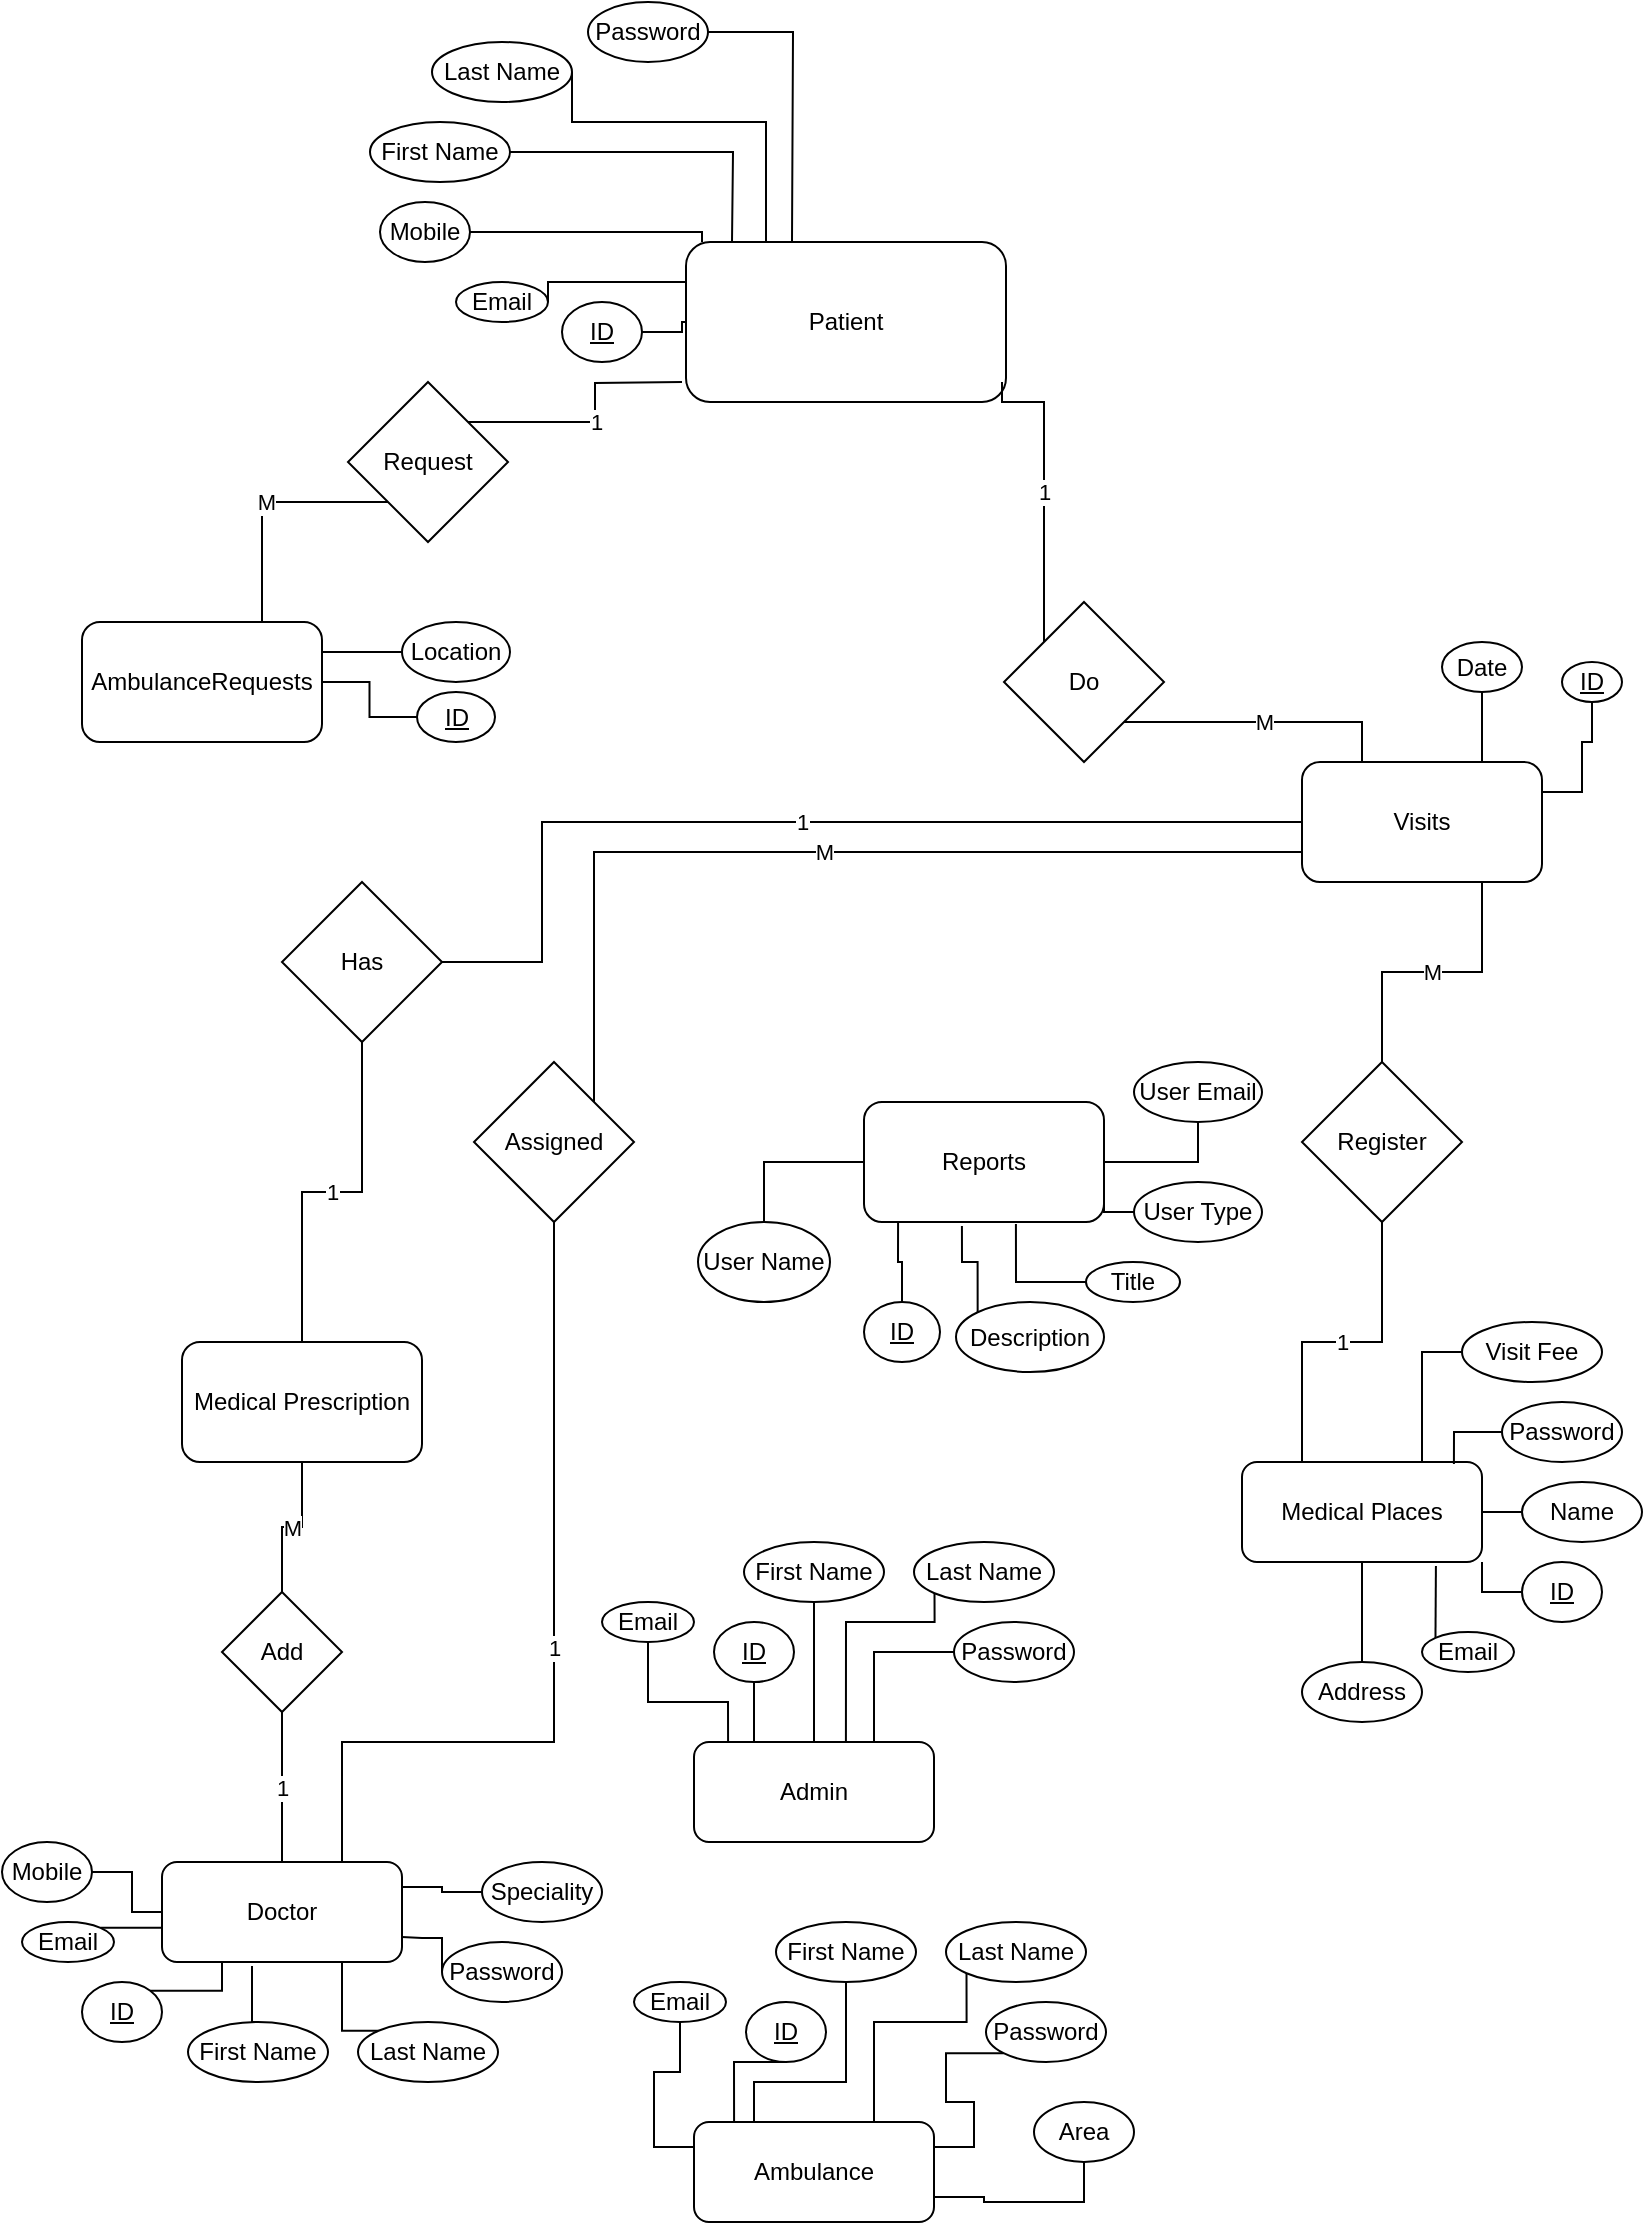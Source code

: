 <mxfile version="13.1.0" type="github">
  <diagram id="C5RBs43oDa-KdzZeNtuy" name="Page-1">
    <mxGraphModel dx="1422" dy="762" grid="1" gridSize="10" guides="1" tooltips="1" connect="1" arrows="1" fold="1" page="1" pageScale="1" pageWidth="827" pageHeight="1169" math="0" shadow="0">
      <root>
        <mxCell id="WIyWlLk6GJQsqaUBKTNV-0" />
        <mxCell id="WIyWlLk6GJQsqaUBKTNV-1" parent="WIyWlLk6GJQsqaUBKTNV-0" />
        <mxCell id="rDE03bKfrXjJBld4goaQ-0" value="Patient" style="rounded=1;whiteSpace=wrap;html=1;" parent="WIyWlLk6GJQsqaUBKTNV-1" vertex="1">
          <mxGeometry x="342" y="150" width="160" height="80" as="geometry" />
        </mxCell>
        <mxCell id="rDE03bKfrXjJBld4goaQ-1" value="Admin" style="rounded=1;whiteSpace=wrap;html=1;" parent="WIyWlLk6GJQsqaUBKTNV-1" vertex="1">
          <mxGeometry x="346" y="900" width="120" height="50" as="geometry" />
        </mxCell>
        <mxCell id="rDE03bKfrXjJBld4goaQ-2" value="Ambulance" style="rounded=1;whiteSpace=wrap;html=1;" parent="WIyWlLk6GJQsqaUBKTNV-1" vertex="1">
          <mxGeometry x="346" y="1090" width="120" height="50" as="geometry" />
        </mxCell>
        <mxCell id="rDE03bKfrXjJBld4goaQ-52" value="1" style="edgeStyle=orthogonalEdgeStyle;rounded=0;orthogonalLoop=1;jettySize=auto;html=1;exitX=0.5;exitY=0;exitDx=0;exitDy=0;entryX=0.5;entryY=1;entryDx=0;entryDy=0;endArrow=none;endFill=0;" parent="WIyWlLk6GJQsqaUBKTNV-1" source="rDE03bKfrXjJBld4goaQ-3" target="rDE03bKfrXjJBld4goaQ-51" edge="1">
          <mxGeometry relative="1" as="geometry" />
        </mxCell>
        <mxCell id="rDE03bKfrXjJBld4goaQ-3" value="Doctor" style="rounded=1;whiteSpace=wrap;html=1;" parent="WIyWlLk6GJQsqaUBKTNV-1" vertex="1">
          <mxGeometry x="80" y="960" width="120" height="50" as="geometry" />
        </mxCell>
        <mxCell id="rDE03bKfrXjJBld4goaQ-4" value="Medical Places" style="rounded=1;whiteSpace=wrap;html=1;" parent="WIyWlLk6GJQsqaUBKTNV-1" vertex="1">
          <mxGeometry x="620" y="760" width="120" height="50" as="geometry" />
        </mxCell>
        <mxCell id="rDE03bKfrXjJBld4goaQ-5" value="AmbulanceRequests" style="rounded=1;whiteSpace=wrap;html=1;" parent="WIyWlLk6GJQsqaUBKTNV-1" vertex="1">
          <mxGeometry x="40" y="340" width="120" height="60" as="geometry" />
        </mxCell>
        <mxCell id="rDE03bKfrXjJBld4goaQ-88" value="M" style="edgeStyle=orthogonalEdgeStyle;rounded=0;orthogonalLoop=1;jettySize=auto;html=1;exitX=0.25;exitY=0;exitDx=0;exitDy=0;entryX=1;entryY=1;entryDx=0;entryDy=0;endArrow=none;endFill=0;" parent="WIyWlLk6GJQsqaUBKTNV-1" source="rDE03bKfrXjJBld4goaQ-6" target="rDE03bKfrXjJBld4goaQ-87" edge="1">
          <mxGeometry relative="1" as="geometry" />
        </mxCell>
        <mxCell id="rDE03bKfrXjJBld4goaQ-6" value="Visits" style="rounded=1;whiteSpace=wrap;html=1;" parent="WIyWlLk6GJQsqaUBKTNV-1" vertex="1">
          <mxGeometry x="650" y="410" width="120" height="60" as="geometry" />
        </mxCell>
        <mxCell id="rDE03bKfrXjJBld4goaQ-7" value="Medical Prescription" style="rounded=1;whiteSpace=wrap;html=1;" parent="WIyWlLk6GJQsqaUBKTNV-1" vertex="1">
          <mxGeometry x="90" y="700" width="120" height="60" as="geometry" />
        </mxCell>
        <mxCell id="rDE03bKfrXjJBld4goaQ-9" style="edgeStyle=orthogonalEdgeStyle;rounded=0;orthogonalLoop=1;jettySize=auto;html=1;exitX=0.5;exitY=1;exitDx=0;exitDy=0;entryX=0.25;entryY=0;entryDx=0;entryDy=0;endArrow=none;endFill=0;" parent="WIyWlLk6GJQsqaUBKTNV-1" source="rDE03bKfrXjJBld4goaQ-8" target="rDE03bKfrXjJBld4goaQ-1" edge="1">
          <mxGeometry relative="1" as="geometry" />
        </mxCell>
        <mxCell id="rDE03bKfrXjJBld4goaQ-8" value="&lt;u&gt;ID&lt;/u&gt;" style="ellipse;whiteSpace=wrap;html=1;" parent="WIyWlLk6GJQsqaUBKTNV-1" vertex="1">
          <mxGeometry x="356" y="840" width="40" height="30" as="geometry" />
        </mxCell>
        <mxCell id="rDE03bKfrXjJBld4goaQ-11" style="edgeStyle=orthogonalEdgeStyle;rounded=0;orthogonalLoop=1;jettySize=auto;html=1;exitX=0.5;exitY=1;exitDx=0;exitDy=0;entryX=0.5;entryY=0;entryDx=0;entryDy=0;endArrow=none;endFill=0;" parent="WIyWlLk6GJQsqaUBKTNV-1" source="rDE03bKfrXjJBld4goaQ-10" target="rDE03bKfrXjJBld4goaQ-1" edge="1">
          <mxGeometry relative="1" as="geometry" />
        </mxCell>
        <mxCell id="rDE03bKfrXjJBld4goaQ-10" value="First Name" style="ellipse;whiteSpace=wrap;html=1;" parent="WIyWlLk6GJQsqaUBKTNV-1" vertex="1">
          <mxGeometry x="371" y="800" width="70" height="30" as="geometry" />
        </mxCell>
        <mxCell id="rDE03bKfrXjJBld4goaQ-14" value="" style="edgeStyle=orthogonalEdgeStyle;rounded=0;orthogonalLoop=1;jettySize=auto;html=1;entryX=0.633;entryY=0;entryDx=0;entryDy=0;entryPerimeter=0;exitX=0;exitY=1;exitDx=0;exitDy=0;endArrow=none;endFill=0;" parent="WIyWlLk6GJQsqaUBKTNV-1" source="rDE03bKfrXjJBld4goaQ-12" target="rDE03bKfrXjJBld4goaQ-1" edge="1">
          <mxGeometry relative="1" as="geometry">
            <mxPoint x="491" y="910" as="targetPoint" />
            <Array as="points">
              <mxPoint x="466" y="840" />
              <mxPoint x="422" y="840" />
            </Array>
          </mxGeometry>
        </mxCell>
        <mxCell id="rDE03bKfrXjJBld4goaQ-12" value="Last Name" style="ellipse;whiteSpace=wrap;html=1;" parent="WIyWlLk6GJQsqaUBKTNV-1" vertex="1">
          <mxGeometry x="456" y="800" width="70" height="30" as="geometry" />
        </mxCell>
        <mxCell id="rDE03bKfrXjJBld4goaQ-16" style="edgeStyle=orthogonalEdgeStyle;rounded=0;orthogonalLoop=1;jettySize=auto;html=1;entryX=0.142;entryY=0;entryDx=0;entryDy=0;entryPerimeter=0;endArrow=none;endFill=0;" parent="WIyWlLk6GJQsqaUBKTNV-1" source="rDE03bKfrXjJBld4goaQ-15" target="rDE03bKfrXjJBld4goaQ-1" edge="1">
          <mxGeometry relative="1" as="geometry">
            <Array as="points">
              <mxPoint x="323" y="880" />
              <mxPoint x="363" y="880" />
            </Array>
          </mxGeometry>
        </mxCell>
        <mxCell id="rDE03bKfrXjJBld4goaQ-15" value="Email" style="ellipse;whiteSpace=wrap;html=1;" parent="WIyWlLk6GJQsqaUBKTNV-1" vertex="1">
          <mxGeometry x="300" y="830" width="46" height="20" as="geometry" />
        </mxCell>
        <mxCell id="rDE03bKfrXjJBld4goaQ-18" style="edgeStyle=orthogonalEdgeStyle;rounded=0;orthogonalLoop=1;jettySize=auto;html=1;entryX=0.75;entryY=0;entryDx=0;entryDy=0;endArrow=none;endFill=0;" parent="WIyWlLk6GJQsqaUBKTNV-1" source="rDE03bKfrXjJBld4goaQ-17" target="rDE03bKfrXjJBld4goaQ-1" edge="1">
          <mxGeometry relative="1" as="geometry" />
        </mxCell>
        <mxCell id="rDE03bKfrXjJBld4goaQ-17" value="Password" style="ellipse;whiteSpace=wrap;html=1;" parent="WIyWlLk6GJQsqaUBKTNV-1" vertex="1">
          <mxGeometry x="476" y="840" width="60" height="30" as="geometry" />
        </mxCell>
        <mxCell id="rDE03bKfrXjJBld4goaQ-26" style="edgeStyle=orthogonalEdgeStyle;rounded=0;orthogonalLoop=1;jettySize=auto;html=1;exitX=0.5;exitY=1;exitDx=0;exitDy=0;entryX=0.167;entryY=0;entryDx=0;entryDy=0;entryPerimeter=0;endArrow=none;endFill=0;" parent="WIyWlLk6GJQsqaUBKTNV-1" source="rDE03bKfrXjJBld4goaQ-19" target="rDE03bKfrXjJBld4goaQ-2" edge="1">
          <mxGeometry relative="1" as="geometry" />
        </mxCell>
        <mxCell id="rDE03bKfrXjJBld4goaQ-19" value="&lt;u&gt;ID&lt;/u&gt;" style="ellipse;whiteSpace=wrap;html=1;" parent="WIyWlLk6GJQsqaUBKTNV-1" vertex="1">
          <mxGeometry x="372" y="1030" width="40" height="30" as="geometry" />
        </mxCell>
        <mxCell id="rDE03bKfrXjJBld4goaQ-27" style="edgeStyle=orthogonalEdgeStyle;rounded=0;orthogonalLoop=1;jettySize=auto;html=1;entryX=0.25;entryY=0;entryDx=0;entryDy=0;endArrow=none;endFill=0;" parent="WIyWlLk6GJQsqaUBKTNV-1" source="rDE03bKfrXjJBld4goaQ-20" target="rDE03bKfrXjJBld4goaQ-2" edge="1">
          <mxGeometry relative="1" as="geometry">
            <Array as="points">
              <mxPoint x="422" y="1070" />
              <mxPoint x="376" y="1070" />
            </Array>
          </mxGeometry>
        </mxCell>
        <mxCell id="rDE03bKfrXjJBld4goaQ-20" value="First Name" style="ellipse;whiteSpace=wrap;html=1;" parent="WIyWlLk6GJQsqaUBKTNV-1" vertex="1">
          <mxGeometry x="387" y="990" width="70" height="30" as="geometry" />
        </mxCell>
        <mxCell id="rDE03bKfrXjJBld4goaQ-28" style="edgeStyle=orthogonalEdgeStyle;rounded=0;orthogonalLoop=1;jettySize=auto;html=1;exitX=0;exitY=1;exitDx=0;exitDy=0;entryX=0.75;entryY=0;entryDx=0;entryDy=0;endArrow=none;endFill=0;" parent="WIyWlLk6GJQsqaUBKTNV-1" source="rDE03bKfrXjJBld4goaQ-21" target="rDE03bKfrXjJBld4goaQ-2" edge="1">
          <mxGeometry relative="1" as="geometry">
            <Array as="points">
              <mxPoint x="482" y="1040" />
              <mxPoint x="436" y="1040" />
            </Array>
          </mxGeometry>
        </mxCell>
        <mxCell id="rDE03bKfrXjJBld4goaQ-21" value="Last Name" style="ellipse;whiteSpace=wrap;html=1;" parent="WIyWlLk6GJQsqaUBKTNV-1" vertex="1">
          <mxGeometry x="472" y="990" width="70" height="30" as="geometry" />
        </mxCell>
        <mxCell id="rDE03bKfrXjJBld4goaQ-25" style="edgeStyle=orthogonalEdgeStyle;rounded=0;orthogonalLoop=1;jettySize=auto;html=1;exitX=0.5;exitY=1;exitDx=0;exitDy=0;entryX=0;entryY=0.25;entryDx=0;entryDy=0;endArrow=none;endFill=0;" parent="WIyWlLk6GJQsqaUBKTNV-1" source="rDE03bKfrXjJBld4goaQ-22" target="rDE03bKfrXjJBld4goaQ-2" edge="1">
          <mxGeometry relative="1" as="geometry" />
        </mxCell>
        <mxCell id="rDE03bKfrXjJBld4goaQ-22" value="Email" style="ellipse;whiteSpace=wrap;html=1;" parent="WIyWlLk6GJQsqaUBKTNV-1" vertex="1">
          <mxGeometry x="316" y="1020" width="46" height="20" as="geometry" />
        </mxCell>
        <mxCell id="rDE03bKfrXjJBld4goaQ-29" style="edgeStyle=orthogonalEdgeStyle;rounded=0;orthogonalLoop=1;jettySize=auto;html=1;exitX=0;exitY=1;exitDx=0;exitDy=0;entryX=1;entryY=0.25;entryDx=0;entryDy=0;endArrow=none;endFill=0;" parent="WIyWlLk6GJQsqaUBKTNV-1" source="rDE03bKfrXjJBld4goaQ-23" target="rDE03bKfrXjJBld4goaQ-2" edge="1">
          <mxGeometry relative="1" as="geometry" />
        </mxCell>
        <mxCell id="rDE03bKfrXjJBld4goaQ-23" value="Password" style="ellipse;whiteSpace=wrap;html=1;" parent="WIyWlLk6GJQsqaUBKTNV-1" vertex="1">
          <mxGeometry x="492" y="1030" width="60" height="30" as="geometry" />
        </mxCell>
        <mxCell id="rDE03bKfrXjJBld4goaQ-30" style="edgeStyle=orthogonalEdgeStyle;rounded=0;orthogonalLoop=1;jettySize=auto;html=1;exitX=0.5;exitY=1;exitDx=0;exitDy=0;entryX=1;entryY=0.75;entryDx=0;entryDy=0;endArrow=none;endFill=0;" parent="WIyWlLk6GJQsqaUBKTNV-1" source="rDE03bKfrXjJBld4goaQ-24" target="rDE03bKfrXjJBld4goaQ-2" edge="1">
          <mxGeometry relative="1" as="geometry" />
        </mxCell>
        <mxCell id="rDE03bKfrXjJBld4goaQ-24" value="Area" style="ellipse;whiteSpace=wrap;html=1;" parent="WIyWlLk6GJQsqaUBKTNV-1" vertex="1">
          <mxGeometry x="516" y="1080" width="50" height="30" as="geometry" />
        </mxCell>
        <mxCell id="rDE03bKfrXjJBld4goaQ-40" style="edgeStyle=orthogonalEdgeStyle;rounded=0;orthogonalLoop=1;jettySize=auto;html=1;exitX=0;exitY=0.5;exitDx=0;exitDy=0;entryX=1;entryY=1;entryDx=0;entryDy=0;endArrow=none;endFill=0;" parent="WIyWlLk6GJQsqaUBKTNV-1" source="rDE03bKfrXjJBld4goaQ-32" target="rDE03bKfrXjJBld4goaQ-4" edge="1">
          <mxGeometry relative="1" as="geometry" />
        </mxCell>
        <mxCell id="rDE03bKfrXjJBld4goaQ-32" value="&lt;u&gt;ID&lt;/u&gt;" style="ellipse;whiteSpace=wrap;html=1;" parent="WIyWlLk6GJQsqaUBKTNV-1" vertex="1">
          <mxGeometry x="760" y="810" width="40" height="30" as="geometry" />
        </mxCell>
        <mxCell id="rDE03bKfrXjJBld4goaQ-39" style="edgeStyle=orthogonalEdgeStyle;rounded=0;orthogonalLoop=1;jettySize=auto;html=1;exitX=0;exitY=0.5;exitDx=0;exitDy=0;entryX=1;entryY=0.5;entryDx=0;entryDy=0;endArrow=none;endFill=0;" parent="WIyWlLk6GJQsqaUBKTNV-1" source="rDE03bKfrXjJBld4goaQ-33" target="rDE03bKfrXjJBld4goaQ-4" edge="1">
          <mxGeometry relative="1" as="geometry" />
        </mxCell>
        <mxCell id="rDE03bKfrXjJBld4goaQ-33" value="Name" style="ellipse;whiteSpace=wrap;html=1;" parent="WIyWlLk6GJQsqaUBKTNV-1" vertex="1">
          <mxGeometry x="760" y="770" width="60" height="30" as="geometry" />
        </mxCell>
        <mxCell id="rDE03bKfrXjJBld4goaQ-37" style="edgeStyle=orthogonalEdgeStyle;rounded=0;orthogonalLoop=1;jettySize=auto;html=1;exitX=0;exitY=0.5;exitDx=0;exitDy=0;entryX=0.75;entryY=0;entryDx=0;entryDy=0;endArrow=none;endFill=0;" parent="WIyWlLk6GJQsqaUBKTNV-1" source="rDE03bKfrXjJBld4goaQ-34" target="rDE03bKfrXjJBld4goaQ-4" edge="1">
          <mxGeometry relative="1" as="geometry" />
        </mxCell>
        <mxCell id="rDE03bKfrXjJBld4goaQ-34" value="Visit Fee" style="ellipse;whiteSpace=wrap;html=1;" parent="WIyWlLk6GJQsqaUBKTNV-1" vertex="1">
          <mxGeometry x="730" y="690" width="70" height="30" as="geometry" />
        </mxCell>
        <mxCell id="rDE03bKfrXjJBld4goaQ-41" style="edgeStyle=orthogonalEdgeStyle;rounded=0;orthogonalLoop=1;jettySize=auto;html=1;exitX=0;exitY=0;exitDx=0;exitDy=0;entryX=0.808;entryY=1.04;entryDx=0;entryDy=0;entryPerimeter=0;endArrow=none;endFill=0;" parent="WIyWlLk6GJQsqaUBKTNV-1" source="rDE03bKfrXjJBld4goaQ-35" target="rDE03bKfrXjJBld4goaQ-4" edge="1">
          <mxGeometry relative="1" as="geometry" />
        </mxCell>
        <mxCell id="rDE03bKfrXjJBld4goaQ-35" value="Email" style="ellipse;whiteSpace=wrap;html=1;" parent="WIyWlLk6GJQsqaUBKTNV-1" vertex="1">
          <mxGeometry x="710" y="845" width="46" height="20" as="geometry" />
        </mxCell>
        <mxCell id="rDE03bKfrXjJBld4goaQ-38" style="edgeStyle=orthogonalEdgeStyle;rounded=0;orthogonalLoop=1;jettySize=auto;html=1;exitX=0;exitY=0.5;exitDx=0;exitDy=0;entryX=0.883;entryY=0.02;entryDx=0;entryDy=0;entryPerimeter=0;endArrow=none;endFill=0;" parent="WIyWlLk6GJQsqaUBKTNV-1" source="rDE03bKfrXjJBld4goaQ-36" target="rDE03bKfrXjJBld4goaQ-4" edge="1">
          <mxGeometry relative="1" as="geometry" />
        </mxCell>
        <mxCell id="rDE03bKfrXjJBld4goaQ-36" value="Password" style="ellipse;whiteSpace=wrap;html=1;" parent="WIyWlLk6GJQsqaUBKTNV-1" vertex="1">
          <mxGeometry x="750" y="730" width="60" height="30" as="geometry" />
        </mxCell>
        <mxCell id="rDE03bKfrXjJBld4goaQ-43" style="edgeStyle=orthogonalEdgeStyle;rounded=0;orthogonalLoop=1;jettySize=auto;html=1;exitX=0.5;exitY=0;exitDx=0;exitDy=0;entryX=0.5;entryY=1;entryDx=0;entryDy=0;endArrow=none;endFill=0;" parent="WIyWlLk6GJQsqaUBKTNV-1" source="rDE03bKfrXjJBld4goaQ-42" target="rDE03bKfrXjJBld4goaQ-4" edge="1">
          <mxGeometry relative="1" as="geometry" />
        </mxCell>
        <mxCell id="rDE03bKfrXjJBld4goaQ-42" value="Address" style="ellipse;whiteSpace=wrap;html=1;" parent="WIyWlLk6GJQsqaUBKTNV-1" vertex="1">
          <mxGeometry x="650" y="860" width="60" height="30" as="geometry" />
        </mxCell>
        <mxCell id="rDE03bKfrXjJBld4goaQ-44" value="Reports" style="rounded=1;whiteSpace=wrap;html=1;" parent="WIyWlLk6GJQsqaUBKTNV-1" vertex="1">
          <mxGeometry x="431" y="580" width="120" height="60" as="geometry" />
        </mxCell>
        <mxCell id="rDE03bKfrXjJBld4goaQ-47" style="edgeStyle=orthogonalEdgeStyle;rounded=0;orthogonalLoop=1;jettySize=auto;html=1;exitX=0.5;exitY=0;exitDx=0;exitDy=0;entryX=0.142;entryY=1;entryDx=0;entryDy=0;entryPerimeter=0;endArrow=none;endFill=0;" parent="WIyWlLk6GJQsqaUBKTNV-1" source="rDE03bKfrXjJBld4goaQ-45" target="rDE03bKfrXjJBld4goaQ-44" edge="1">
          <mxGeometry relative="1" as="geometry" />
        </mxCell>
        <mxCell id="rDE03bKfrXjJBld4goaQ-45" value="ID" style="ellipse;whiteSpace=wrap;html=1;fontStyle=4" parent="WIyWlLk6GJQsqaUBKTNV-1" vertex="1">
          <mxGeometry x="431" y="680" width="38" height="30" as="geometry" />
        </mxCell>
        <mxCell id="rDE03bKfrXjJBld4goaQ-48" style="edgeStyle=orthogonalEdgeStyle;rounded=0;orthogonalLoop=1;jettySize=auto;html=1;exitX=0;exitY=0;exitDx=0;exitDy=0;entryX=0.408;entryY=1.033;entryDx=0;entryDy=0;entryPerimeter=0;endArrow=none;endFill=0;" parent="WIyWlLk6GJQsqaUBKTNV-1" source="rDE03bKfrXjJBld4goaQ-46" target="rDE03bKfrXjJBld4goaQ-44" edge="1">
          <mxGeometry relative="1" as="geometry" />
        </mxCell>
        <mxCell id="rDE03bKfrXjJBld4goaQ-46" value="Description" style="ellipse;whiteSpace=wrap;html=1;" parent="WIyWlLk6GJQsqaUBKTNV-1" vertex="1">
          <mxGeometry x="477" y="680" width="74" height="35" as="geometry" />
        </mxCell>
        <mxCell id="rDE03bKfrXjJBld4goaQ-50" style="edgeStyle=orthogonalEdgeStyle;rounded=0;orthogonalLoop=1;jettySize=auto;html=1;exitX=0;exitY=0.5;exitDx=0;exitDy=0;entryX=0.633;entryY=1.017;entryDx=0;entryDy=0;entryPerimeter=0;endArrow=none;endFill=0;" parent="WIyWlLk6GJQsqaUBKTNV-1" source="rDE03bKfrXjJBld4goaQ-49" target="rDE03bKfrXjJBld4goaQ-44" edge="1">
          <mxGeometry relative="1" as="geometry" />
        </mxCell>
        <mxCell id="rDE03bKfrXjJBld4goaQ-49" value="Title" style="ellipse;whiteSpace=wrap;html=1;" parent="WIyWlLk6GJQsqaUBKTNV-1" vertex="1">
          <mxGeometry x="542" y="660" width="47" height="20" as="geometry" />
        </mxCell>
        <mxCell id="rDE03bKfrXjJBld4goaQ-53" value="M" style="edgeStyle=orthogonalEdgeStyle;rounded=0;orthogonalLoop=1;jettySize=auto;html=1;exitX=0.5;exitY=0;exitDx=0;exitDy=0;endArrow=none;endFill=0;" parent="WIyWlLk6GJQsqaUBKTNV-1" source="rDE03bKfrXjJBld4goaQ-51" target="rDE03bKfrXjJBld4goaQ-7" edge="1">
          <mxGeometry relative="1" as="geometry" />
        </mxCell>
        <mxCell id="rDE03bKfrXjJBld4goaQ-51" value="Add" style="rhombus;whiteSpace=wrap;html=1;" parent="WIyWlLk6GJQsqaUBKTNV-1" vertex="1">
          <mxGeometry x="110" y="825" width="60" height="60" as="geometry" />
        </mxCell>
        <mxCell id="rDE03bKfrXjJBld4goaQ-65" style="edgeStyle=orthogonalEdgeStyle;rounded=0;orthogonalLoop=1;jettySize=auto;html=1;exitX=1;exitY=0;exitDx=0;exitDy=0;entryX=0.25;entryY=1;entryDx=0;entryDy=0;endArrow=none;endFill=0;" parent="WIyWlLk6GJQsqaUBKTNV-1" source="rDE03bKfrXjJBld4goaQ-54" target="rDE03bKfrXjJBld4goaQ-3" edge="1">
          <mxGeometry relative="1" as="geometry" />
        </mxCell>
        <mxCell id="rDE03bKfrXjJBld4goaQ-54" value="&lt;u&gt;ID&lt;/u&gt;" style="ellipse;whiteSpace=wrap;html=1;" parent="WIyWlLk6GJQsqaUBKTNV-1" vertex="1">
          <mxGeometry x="40" y="1020" width="40" height="30" as="geometry" />
        </mxCell>
        <mxCell id="rDE03bKfrXjJBld4goaQ-61" style="edgeStyle=orthogonalEdgeStyle;rounded=0;orthogonalLoop=1;jettySize=auto;html=1;exitX=0.5;exitY=0;exitDx=0;exitDy=0;entryX=0.375;entryY=1.04;entryDx=0;entryDy=0;entryPerimeter=0;endArrow=none;endFill=0;" parent="WIyWlLk6GJQsqaUBKTNV-1" source="rDE03bKfrXjJBld4goaQ-55" target="rDE03bKfrXjJBld4goaQ-3" edge="1">
          <mxGeometry relative="1" as="geometry" />
        </mxCell>
        <mxCell id="rDE03bKfrXjJBld4goaQ-55" value="First Name" style="ellipse;whiteSpace=wrap;html=1;" parent="WIyWlLk6GJQsqaUBKTNV-1" vertex="1">
          <mxGeometry x="93" y="1040" width="70" height="30" as="geometry" />
        </mxCell>
        <mxCell id="rDE03bKfrXjJBld4goaQ-62" style="edgeStyle=orthogonalEdgeStyle;rounded=0;orthogonalLoop=1;jettySize=auto;html=1;exitX=0;exitY=0;exitDx=0;exitDy=0;entryX=0.75;entryY=1;entryDx=0;entryDy=0;endArrow=none;endFill=0;" parent="WIyWlLk6GJQsqaUBKTNV-1" source="rDE03bKfrXjJBld4goaQ-56" target="rDE03bKfrXjJBld4goaQ-3" edge="1">
          <mxGeometry relative="1" as="geometry" />
        </mxCell>
        <mxCell id="rDE03bKfrXjJBld4goaQ-56" value="Last Name" style="ellipse;whiteSpace=wrap;html=1;" parent="WIyWlLk6GJQsqaUBKTNV-1" vertex="1">
          <mxGeometry x="178" y="1040" width="70" height="30" as="geometry" />
        </mxCell>
        <mxCell id="rDE03bKfrXjJBld4goaQ-66" style="edgeStyle=orthogonalEdgeStyle;rounded=0;orthogonalLoop=1;jettySize=auto;html=1;exitX=1;exitY=0;exitDx=0;exitDy=0;entryX=0;entryY=0.75;entryDx=0;entryDy=0;endArrow=none;endFill=0;" parent="WIyWlLk6GJQsqaUBKTNV-1" source="rDE03bKfrXjJBld4goaQ-57" target="rDE03bKfrXjJBld4goaQ-3" edge="1">
          <mxGeometry relative="1" as="geometry" />
        </mxCell>
        <mxCell id="rDE03bKfrXjJBld4goaQ-57" value="Email" style="ellipse;whiteSpace=wrap;html=1;" parent="WIyWlLk6GJQsqaUBKTNV-1" vertex="1">
          <mxGeometry x="10" y="990" width="46" height="20" as="geometry" />
        </mxCell>
        <mxCell id="rDE03bKfrXjJBld4goaQ-63" style="edgeStyle=orthogonalEdgeStyle;rounded=0;orthogonalLoop=1;jettySize=auto;html=1;exitX=0;exitY=0.5;exitDx=0;exitDy=0;entryX=1;entryY=0.75;entryDx=0;entryDy=0;endArrow=none;endFill=0;" parent="WIyWlLk6GJQsqaUBKTNV-1" source="rDE03bKfrXjJBld4goaQ-58" target="rDE03bKfrXjJBld4goaQ-3" edge="1">
          <mxGeometry relative="1" as="geometry">
            <Array as="points">
              <mxPoint x="220" y="998" />
              <mxPoint x="210" y="998" />
            </Array>
          </mxGeometry>
        </mxCell>
        <mxCell id="rDE03bKfrXjJBld4goaQ-58" value="Password" style="ellipse;whiteSpace=wrap;html=1;" parent="WIyWlLk6GJQsqaUBKTNV-1" vertex="1">
          <mxGeometry x="220" y="1000" width="60" height="30" as="geometry" />
        </mxCell>
        <mxCell id="rDE03bKfrXjJBld4goaQ-67" style="edgeStyle=orthogonalEdgeStyle;rounded=0;orthogonalLoop=1;jettySize=auto;html=1;exitX=1;exitY=0.5;exitDx=0;exitDy=0;entryX=0;entryY=0.5;entryDx=0;entryDy=0;endArrow=none;endFill=0;" parent="WIyWlLk6GJQsqaUBKTNV-1" source="rDE03bKfrXjJBld4goaQ-59" target="rDE03bKfrXjJBld4goaQ-3" edge="1">
          <mxGeometry relative="1" as="geometry" />
        </mxCell>
        <mxCell id="rDE03bKfrXjJBld4goaQ-59" value="Mobile" style="ellipse;whiteSpace=wrap;html=1;" parent="WIyWlLk6GJQsqaUBKTNV-1" vertex="1">
          <mxGeometry y="950" width="45" height="30" as="geometry" />
        </mxCell>
        <mxCell id="rDE03bKfrXjJBld4goaQ-64" style="edgeStyle=orthogonalEdgeStyle;rounded=0;orthogonalLoop=1;jettySize=auto;html=1;exitX=0;exitY=0.5;exitDx=0;exitDy=0;entryX=1;entryY=0.25;entryDx=0;entryDy=0;endArrow=none;endFill=0;" parent="WIyWlLk6GJQsqaUBKTNV-1" source="rDE03bKfrXjJBld4goaQ-60" target="rDE03bKfrXjJBld4goaQ-3" edge="1">
          <mxGeometry relative="1" as="geometry" />
        </mxCell>
        <mxCell id="rDE03bKfrXjJBld4goaQ-60" value="Speciality" style="ellipse;whiteSpace=wrap;html=1;" parent="WIyWlLk6GJQsqaUBKTNV-1" vertex="1">
          <mxGeometry x="240" y="960" width="60" height="30" as="geometry" />
        </mxCell>
        <mxCell id="rDE03bKfrXjJBld4goaQ-74" style="edgeStyle=orthogonalEdgeStyle;rounded=0;orthogonalLoop=1;jettySize=auto;html=1;exitX=0.5;exitY=0;exitDx=0;exitDy=0;endArrow=none;endFill=0;" parent="WIyWlLk6GJQsqaUBKTNV-1" source="rDE03bKfrXjJBld4goaQ-73" target="rDE03bKfrXjJBld4goaQ-44" edge="1">
          <mxGeometry relative="1" as="geometry" />
        </mxCell>
        <mxCell id="rDE03bKfrXjJBld4goaQ-73" value="User Name" style="ellipse;whiteSpace=wrap;html=1;" parent="WIyWlLk6GJQsqaUBKTNV-1" vertex="1">
          <mxGeometry x="348" y="640" width="66" height="40" as="geometry" />
        </mxCell>
        <mxCell id="rDE03bKfrXjJBld4goaQ-76" value="M" style="edgeStyle=orthogonalEdgeStyle;rounded=0;orthogonalLoop=1;jettySize=auto;html=1;exitX=0;exitY=1;exitDx=0;exitDy=0;entryX=0.75;entryY=0;entryDx=0;entryDy=0;endArrow=none;endFill=0;" parent="WIyWlLk6GJQsqaUBKTNV-1" source="rDE03bKfrXjJBld4goaQ-75" target="rDE03bKfrXjJBld4goaQ-5" edge="1">
          <mxGeometry relative="1" as="geometry" />
        </mxCell>
        <mxCell id="rDE03bKfrXjJBld4goaQ-77" value="1" style="edgeStyle=orthogonalEdgeStyle;rounded=0;orthogonalLoop=1;jettySize=auto;html=1;exitX=1;exitY=0;exitDx=0;exitDy=0;endArrow=none;endFill=0;" parent="WIyWlLk6GJQsqaUBKTNV-1" source="rDE03bKfrXjJBld4goaQ-75" edge="1">
          <mxGeometry relative="1" as="geometry">
            <mxPoint x="340" y="220" as="targetPoint" />
          </mxGeometry>
        </mxCell>
        <mxCell id="rDE03bKfrXjJBld4goaQ-75" value="Request" style="rhombus;whiteSpace=wrap;html=1;" parent="WIyWlLk6GJQsqaUBKTNV-1" vertex="1">
          <mxGeometry x="173" y="220" width="80" height="80" as="geometry" />
        </mxCell>
        <mxCell id="rDE03bKfrXjJBld4goaQ-79" value="1" style="edgeStyle=orthogonalEdgeStyle;rounded=0;orthogonalLoop=1;jettySize=auto;html=1;exitX=0.5;exitY=1;exitDx=0;exitDy=0;entryX=0.25;entryY=0;entryDx=0;entryDy=0;endArrow=none;endFill=0;" parent="WIyWlLk6GJQsqaUBKTNV-1" source="rDE03bKfrXjJBld4goaQ-78" target="rDE03bKfrXjJBld4goaQ-4" edge="1">
          <mxGeometry relative="1" as="geometry" />
        </mxCell>
        <mxCell id="rDE03bKfrXjJBld4goaQ-80" value="M" style="edgeStyle=orthogonalEdgeStyle;rounded=0;orthogonalLoop=1;jettySize=auto;html=1;exitX=0.5;exitY=0;exitDx=0;exitDy=0;entryX=0.75;entryY=1;entryDx=0;entryDy=0;endArrow=none;endFill=0;" parent="WIyWlLk6GJQsqaUBKTNV-1" source="rDE03bKfrXjJBld4goaQ-78" target="rDE03bKfrXjJBld4goaQ-6" edge="1">
          <mxGeometry relative="1" as="geometry" />
        </mxCell>
        <mxCell id="rDE03bKfrXjJBld4goaQ-78" value="Register" style="rhombus;whiteSpace=wrap;html=1;" parent="WIyWlLk6GJQsqaUBKTNV-1" vertex="1">
          <mxGeometry x="650" y="560" width="80" height="80" as="geometry" />
        </mxCell>
        <mxCell id="rDE03bKfrXjJBld4goaQ-82" value="1" style="edgeStyle=orthogonalEdgeStyle;rounded=0;orthogonalLoop=1;jettySize=auto;html=1;exitX=0.5;exitY=1;exitDx=0;exitDy=0;entryX=0.5;entryY=0;entryDx=0;entryDy=0;endArrow=none;endFill=0;" parent="WIyWlLk6GJQsqaUBKTNV-1" source="rDE03bKfrXjJBld4goaQ-81" target="rDE03bKfrXjJBld4goaQ-7" edge="1">
          <mxGeometry relative="1" as="geometry" />
        </mxCell>
        <mxCell id="rDE03bKfrXjJBld4goaQ-83" value="1" style="edgeStyle=orthogonalEdgeStyle;rounded=0;orthogonalLoop=1;jettySize=auto;html=1;exitX=1;exitY=0.5;exitDx=0;exitDy=0;entryX=0;entryY=0.5;entryDx=0;entryDy=0;endArrow=none;endFill=0;" parent="WIyWlLk6GJQsqaUBKTNV-1" source="rDE03bKfrXjJBld4goaQ-81" target="rDE03bKfrXjJBld4goaQ-6" edge="1">
          <mxGeometry relative="1" as="geometry">
            <Array as="points">
              <mxPoint x="270" y="510" />
              <mxPoint x="270" y="440" />
            </Array>
          </mxGeometry>
        </mxCell>
        <mxCell id="rDE03bKfrXjJBld4goaQ-81" value="Has" style="rhombus;whiteSpace=wrap;html=1;" parent="WIyWlLk6GJQsqaUBKTNV-1" vertex="1">
          <mxGeometry x="140" y="470" width="80" height="80" as="geometry" />
        </mxCell>
        <mxCell id="rDE03bKfrXjJBld4goaQ-85" value="1" style="edgeStyle=orthogonalEdgeStyle;rounded=0;orthogonalLoop=1;jettySize=auto;html=1;exitX=0.5;exitY=1;exitDx=0;exitDy=0;entryX=0.75;entryY=0;entryDx=0;entryDy=0;endArrow=none;endFill=0;" parent="WIyWlLk6GJQsqaUBKTNV-1" source="rDE03bKfrXjJBld4goaQ-84" target="rDE03bKfrXjJBld4goaQ-3" edge="1">
          <mxGeometry relative="1" as="geometry">
            <Array as="points">
              <mxPoint x="276" y="900" />
              <mxPoint x="170" y="900" />
            </Array>
          </mxGeometry>
        </mxCell>
        <mxCell id="rDE03bKfrXjJBld4goaQ-86" value="M" style="edgeStyle=orthogonalEdgeStyle;rounded=0;orthogonalLoop=1;jettySize=auto;html=1;exitX=1;exitY=0;exitDx=0;exitDy=0;entryX=0;entryY=0.75;entryDx=0;entryDy=0;endArrow=none;endFill=0;" parent="WIyWlLk6GJQsqaUBKTNV-1" source="rDE03bKfrXjJBld4goaQ-84" target="rDE03bKfrXjJBld4goaQ-6" edge="1">
          <mxGeometry relative="1" as="geometry">
            <Array as="points">
              <mxPoint x="296" y="455" />
            </Array>
          </mxGeometry>
        </mxCell>
        <mxCell id="rDE03bKfrXjJBld4goaQ-84" value="Assigned" style="rhombus;whiteSpace=wrap;html=1;" parent="WIyWlLk6GJQsqaUBKTNV-1" vertex="1">
          <mxGeometry x="236" y="560" width="80" height="80" as="geometry" />
        </mxCell>
        <mxCell id="rDE03bKfrXjJBld4goaQ-89" value="1" style="edgeStyle=orthogonalEdgeStyle;rounded=0;orthogonalLoop=1;jettySize=auto;html=1;exitX=0;exitY=0;exitDx=0;exitDy=0;endArrow=none;endFill=0;" parent="WIyWlLk6GJQsqaUBKTNV-1" source="rDE03bKfrXjJBld4goaQ-87" edge="1">
          <mxGeometry relative="1" as="geometry">
            <mxPoint x="500" y="220" as="targetPoint" />
            <Array as="points">
              <mxPoint x="521" y="230" />
            </Array>
          </mxGeometry>
        </mxCell>
        <mxCell id="rDE03bKfrXjJBld4goaQ-87" value="Do" style="rhombus;whiteSpace=wrap;html=1;" parent="WIyWlLk6GJQsqaUBKTNV-1" vertex="1">
          <mxGeometry x="501" y="330" width="80" height="80" as="geometry" />
        </mxCell>
        <mxCell id="rDE03bKfrXjJBld4goaQ-93" style="edgeStyle=orthogonalEdgeStyle;rounded=0;orthogonalLoop=1;jettySize=auto;html=1;exitX=0;exitY=0.5;exitDx=0;exitDy=0;entryX=1;entryY=0.75;entryDx=0;entryDy=0;endArrow=none;endFill=0;" parent="WIyWlLk6GJQsqaUBKTNV-1" source="rDE03bKfrXjJBld4goaQ-90" target="rDE03bKfrXjJBld4goaQ-44" edge="1">
          <mxGeometry relative="1" as="geometry" />
        </mxCell>
        <mxCell id="rDE03bKfrXjJBld4goaQ-90" value="User Type" style="ellipse;whiteSpace=wrap;html=1;" parent="WIyWlLk6GJQsqaUBKTNV-1" vertex="1">
          <mxGeometry x="566" y="620" width="64" height="30" as="geometry" />
        </mxCell>
        <mxCell id="rDE03bKfrXjJBld4goaQ-94" style="edgeStyle=orthogonalEdgeStyle;rounded=0;orthogonalLoop=1;jettySize=auto;html=1;exitX=0.5;exitY=1;exitDx=0;exitDy=0;entryX=1;entryY=0.5;entryDx=0;entryDy=0;endArrow=none;endFill=0;" parent="WIyWlLk6GJQsqaUBKTNV-1" source="rDE03bKfrXjJBld4goaQ-91" target="rDE03bKfrXjJBld4goaQ-44" edge="1">
          <mxGeometry relative="1" as="geometry" />
        </mxCell>
        <mxCell id="rDE03bKfrXjJBld4goaQ-91" value="User Email" style="ellipse;whiteSpace=wrap;html=1;" parent="WIyWlLk6GJQsqaUBKTNV-1" vertex="1">
          <mxGeometry x="566" y="560" width="64" height="30" as="geometry" />
        </mxCell>
        <mxCell id="fGjL8xWmGMmoQ5tTy8V0-2" style="edgeStyle=orthogonalEdgeStyle;rounded=0;orthogonalLoop=1;jettySize=auto;html=1;exitX=0;exitY=0.5;exitDx=0;exitDy=0;entryX=1;entryY=0.25;entryDx=0;entryDy=0;endArrow=none;endFill=0;" edge="1" parent="WIyWlLk6GJQsqaUBKTNV-1" source="fGjL8xWmGMmoQ5tTy8V0-0" target="rDE03bKfrXjJBld4goaQ-5">
          <mxGeometry relative="1" as="geometry" />
        </mxCell>
        <mxCell id="fGjL8xWmGMmoQ5tTy8V0-0" value="Location" style="ellipse;whiteSpace=wrap;html=1;" vertex="1" parent="WIyWlLk6GJQsqaUBKTNV-1">
          <mxGeometry x="200" y="340" width="54" height="30" as="geometry" />
        </mxCell>
        <mxCell id="fGjL8xWmGMmoQ5tTy8V0-3" style="edgeStyle=orthogonalEdgeStyle;rounded=0;orthogonalLoop=1;jettySize=auto;html=1;exitX=0;exitY=0.5;exitDx=0;exitDy=0;entryX=1;entryY=0.5;entryDx=0;entryDy=0;endArrow=none;endFill=0;" edge="1" parent="WIyWlLk6GJQsqaUBKTNV-1" source="fGjL8xWmGMmoQ5tTy8V0-1" target="rDE03bKfrXjJBld4goaQ-5">
          <mxGeometry relative="1" as="geometry" />
        </mxCell>
        <mxCell id="fGjL8xWmGMmoQ5tTy8V0-1" value="ID" style="ellipse;whiteSpace=wrap;html=1;fontStyle=4" vertex="1" parent="WIyWlLk6GJQsqaUBKTNV-1">
          <mxGeometry x="207.5" y="375" width="39" height="25" as="geometry" />
        </mxCell>
        <mxCell id="fGjL8xWmGMmoQ5tTy8V0-9" style="edgeStyle=orthogonalEdgeStyle;rounded=0;orthogonalLoop=1;jettySize=auto;html=1;exitX=0.5;exitY=1;exitDx=0;exitDy=0;entryX=0.75;entryY=0;entryDx=0;entryDy=0;endArrow=none;endFill=0;" edge="1" parent="WIyWlLk6GJQsqaUBKTNV-1" source="fGjL8xWmGMmoQ5tTy8V0-4" target="rDE03bKfrXjJBld4goaQ-6">
          <mxGeometry relative="1" as="geometry" />
        </mxCell>
        <mxCell id="fGjL8xWmGMmoQ5tTy8V0-4" value="Date" style="ellipse;whiteSpace=wrap;html=1;" vertex="1" parent="WIyWlLk6GJQsqaUBKTNV-1">
          <mxGeometry x="720" y="350" width="40" height="25" as="geometry" />
        </mxCell>
        <mxCell id="fGjL8xWmGMmoQ5tTy8V0-8" value="" style="edgeStyle=orthogonalEdgeStyle;rounded=0;orthogonalLoop=1;jettySize=auto;html=1;endArrow=none;endFill=0;entryX=1;entryY=0.25;entryDx=0;entryDy=0;" edge="1" parent="WIyWlLk6GJQsqaUBKTNV-1" source="fGjL8xWmGMmoQ5tTy8V0-5" target="rDE03bKfrXjJBld4goaQ-6">
          <mxGeometry relative="1" as="geometry">
            <mxPoint x="795" y="460" as="targetPoint" />
            <Array as="points">
              <mxPoint x="795" y="400" />
              <mxPoint x="790" y="400" />
              <mxPoint x="790" y="425" />
            </Array>
          </mxGeometry>
        </mxCell>
        <mxCell id="fGjL8xWmGMmoQ5tTy8V0-5" value="ID" style="ellipse;whiteSpace=wrap;html=1;fontStyle=4" vertex="1" parent="WIyWlLk6GJQsqaUBKTNV-1">
          <mxGeometry x="780" y="360" width="30" height="20" as="geometry" />
        </mxCell>
        <mxCell id="fGjL8xWmGMmoQ5tTy8V0-17" style="edgeStyle=orthogonalEdgeStyle;rounded=0;orthogonalLoop=1;jettySize=auto;html=1;exitX=1;exitY=0.5;exitDx=0;exitDy=0;endArrow=none;endFill=0;" edge="1" parent="WIyWlLk6GJQsqaUBKTNV-1" source="fGjL8xWmGMmoQ5tTy8V0-10" target="rDE03bKfrXjJBld4goaQ-0">
          <mxGeometry relative="1" as="geometry" />
        </mxCell>
        <mxCell id="fGjL8xWmGMmoQ5tTy8V0-10" value="&lt;u&gt;ID&lt;/u&gt;" style="ellipse;whiteSpace=wrap;html=1;" vertex="1" parent="WIyWlLk6GJQsqaUBKTNV-1">
          <mxGeometry x="280" y="180" width="40" height="30" as="geometry" />
        </mxCell>
        <mxCell id="fGjL8xWmGMmoQ5tTy8V0-20" style="edgeStyle=orthogonalEdgeStyle;rounded=0;orthogonalLoop=1;jettySize=auto;html=1;exitX=1;exitY=0.5;exitDx=0;exitDy=0;endArrow=none;endFill=0;" edge="1" parent="WIyWlLk6GJQsqaUBKTNV-1" source="fGjL8xWmGMmoQ5tTy8V0-11">
          <mxGeometry relative="1" as="geometry">
            <mxPoint x="365" y="150" as="targetPoint" />
          </mxGeometry>
        </mxCell>
        <mxCell id="fGjL8xWmGMmoQ5tTy8V0-11" value="First Name" style="ellipse;whiteSpace=wrap;html=1;" vertex="1" parent="WIyWlLk6GJQsqaUBKTNV-1">
          <mxGeometry x="184" y="90" width="70" height="30" as="geometry" />
        </mxCell>
        <mxCell id="fGjL8xWmGMmoQ5tTy8V0-21" style="edgeStyle=orthogonalEdgeStyle;rounded=0;orthogonalLoop=1;jettySize=auto;html=1;exitX=1;exitY=0.5;exitDx=0;exitDy=0;entryX=0.25;entryY=0;entryDx=0;entryDy=0;endArrow=none;endFill=0;" edge="1" parent="WIyWlLk6GJQsqaUBKTNV-1" source="fGjL8xWmGMmoQ5tTy8V0-12" target="rDE03bKfrXjJBld4goaQ-0">
          <mxGeometry relative="1" as="geometry">
            <Array as="points">
              <mxPoint x="285" y="90" />
              <mxPoint x="382" y="90" />
            </Array>
          </mxGeometry>
        </mxCell>
        <mxCell id="fGjL8xWmGMmoQ5tTy8V0-12" value="Last Name" style="ellipse;whiteSpace=wrap;html=1;" vertex="1" parent="WIyWlLk6GJQsqaUBKTNV-1">
          <mxGeometry x="215" y="50" width="70" height="30" as="geometry" />
        </mxCell>
        <mxCell id="fGjL8xWmGMmoQ5tTy8V0-18" style="edgeStyle=orthogonalEdgeStyle;rounded=0;orthogonalLoop=1;jettySize=auto;html=1;exitX=1;exitY=0.5;exitDx=0;exitDy=0;entryX=0;entryY=0.25;entryDx=0;entryDy=0;endArrow=none;endFill=0;" edge="1" parent="WIyWlLk6GJQsqaUBKTNV-1" source="fGjL8xWmGMmoQ5tTy8V0-13" target="rDE03bKfrXjJBld4goaQ-0">
          <mxGeometry relative="1" as="geometry">
            <Array as="points">
              <mxPoint x="273" y="170" />
            </Array>
          </mxGeometry>
        </mxCell>
        <mxCell id="fGjL8xWmGMmoQ5tTy8V0-13" value="Email" style="ellipse;whiteSpace=wrap;html=1;" vertex="1" parent="WIyWlLk6GJQsqaUBKTNV-1">
          <mxGeometry x="227" y="170" width="46" height="20" as="geometry" />
        </mxCell>
        <mxCell id="fGjL8xWmGMmoQ5tTy8V0-22" style="edgeStyle=orthogonalEdgeStyle;rounded=0;orthogonalLoop=1;jettySize=auto;html=1;exitX=1;exitY=0.5;exitDx=0;exitDy=0;endArrow=none;endFill=0;" edge="1" parent="WIyWlLk6GJQsqaUBKTNV-1" source="fGjL8xWmGMmoQ5tTy8V0-14">
          <mxGeometry relative="1" as="geometry">
            <mxPoint x="395" y="150" as="targetPoint" />
          </mxGeometry>
        </mxCell>
        <mxCell id="fGjL8xWmGMmoQ5tTy8V0-14" value="Password" style="ellipse;whiteSpace=wrap;html=1;" vertex="1" parent="WIyWlLk6GJQsqaUBKTNV-1">
          <mxGeometry x="293" y="30" width="60" height="30" as="geometry" />
        </mxCell>
        <mxCell id="fGjL8xWmGMmoQ5tTy8V0-19" style="edgeStyle=orthogonalEdgeStyle;rounded=0;orthogonalLoop=1;jettySize=auto;html=1;exitX=1;exitY=0.5;exitDx=0;exitDy=0;entryX=0.05;entryY=0;entryDx=0;entryDy=0;entryPerimeter=0;endArrow=none;endFill=0;" edge="1" parent="WIyWlLk6GJQsqaUBKTNV-1" source="fGjL8xWmGMmoQ5tTy8V0-15" target="rDE03bKfrXjJBld4goaQ-0">
          <mxGeometry relative="1" as="geometry">
            <Array as="points">
              <mxPoint x="350" y="145" />
            </Array>
          </mxGeometry>
        </mxCell>
        <mxCell id="fGjL8xWmGMmoQ5tTy8V0-15" value="Mobile" style="ellipse;whiteSpace=wrap;html=1;" vertex="1" parent="WIyWlLk6GJQsqaUBKTNV-1">
          <mxGeometry x="189" y="130" width="45" height="30" as="geometry" />
        </mxCell>
      </root>
    </mxGraphModel>
  </diagram>
</mxfile>
